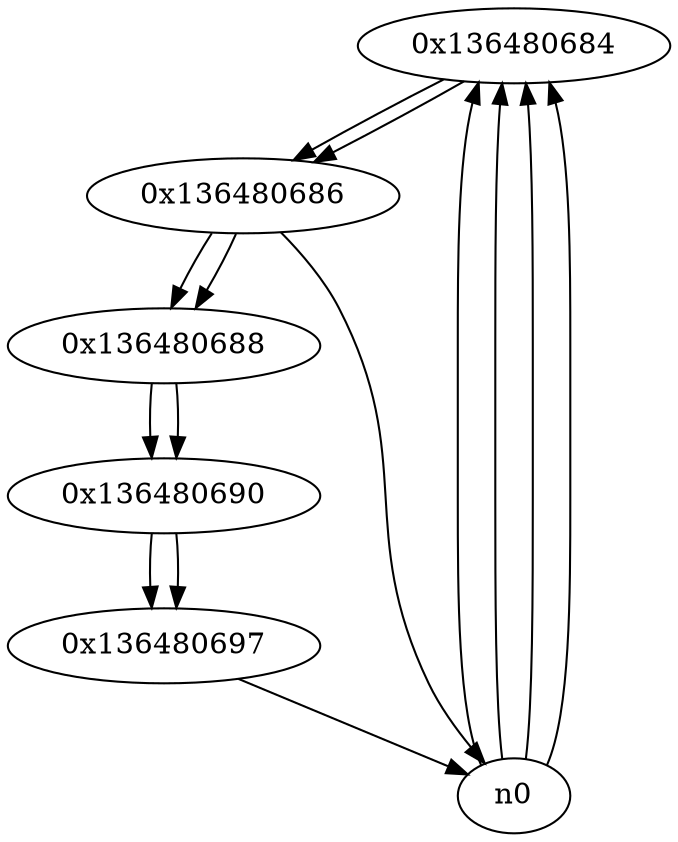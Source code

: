 digraph G{
/* nodes */
  n1 [label="0x136480684"]
  n2 [label="0x136480686"]
  n3 [label="0x136480688"]
  n4 [label="0x136480690"]
  n5 [label="0x136480697"]
/* edges */
n1 -> n2;
n0 -> n1;
n0 -> n1;
n0 -> n1;
n0 -> n1;
n2 -> n3;
n2 -> n0;
n1 -> n2;
n3 -> n4;
n2 -> n3;
n4 -> n5;
n3 -> n4;
n5 -> n0;
n4 -> n5;
}
